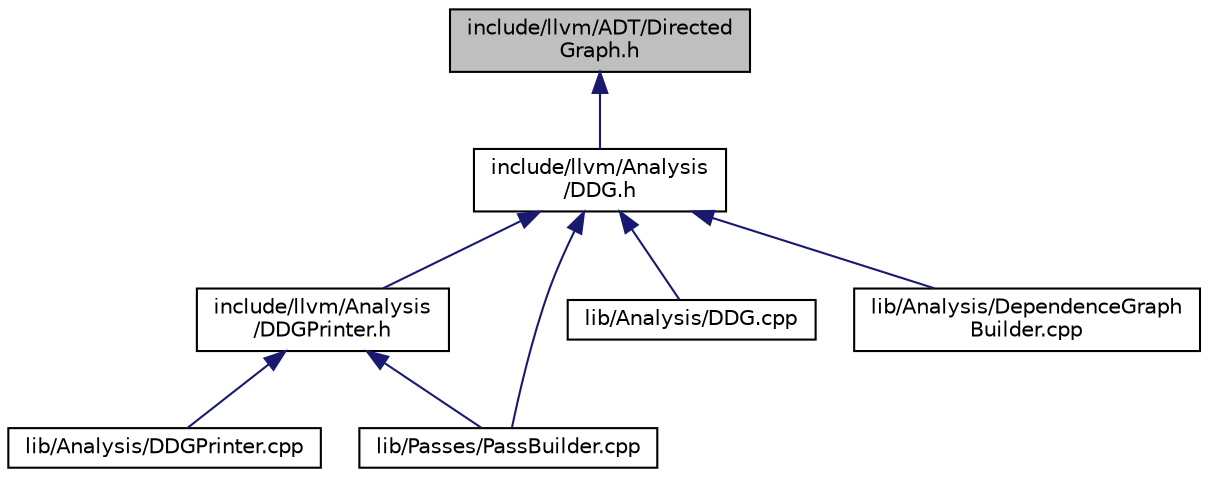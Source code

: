 digraph "include/llvm/ADT/DirectedGraph.h"
{
 // LATEX_PDF_SIZE
  bgcolor="transparent";
  edge [fontname="Helvetica",fontsize="10",labelfontname="Helvetica",labelfontsize="10"];
  node [fontname="Helvetica",fontsize="10",shape=record];
  Node1 [label="include/llvm/ADT/Directed\lGraph.h",height=0.2,width=0.4,color="black", fillcolor="grey75", style="filled", fontcolor="black",tooltip=" "];
  Node1 -> Node2 [dir="back",color="midnightblue",fontsize="10",style="solid",fontname="Helvetica"];
  Node2 [label="include/llvm/Analysis\l/DDG.h",height=0.2,width=0.4,color="black",URL="$DDG_8h.html",tooltip=" "];
  Node2 -> Node3 [dir="back",color="midnightblue",fontsize="10",style="solid",fontname="Helvetica"];
  Node3 [label="include/llvm/Analysis\l/DDGPrinter.h",height=0.2,width=0.4,color="black",URL="$DDGPrinter_8h.html",tooltip=" "];
  Node3 -> Node4 [dir="back",color="midnightblue",fontsize="10",style="solid",fontname="Helvetica"];
  Node4 [label="lib/Analysis/DDGPrinter.cpp",height=0.2,width=0.4,color="black",URL="$DDGPrinter_8cpp.html",tooltip=" "];
  Node3 -> Node5 [dir="back",color="midnightblue",fontsize="10",style="solid",fontname="Helvetica"];
  Node5 [label="lib/Passes/PassBuilder.cpp",height=0.2,width=0.4,color="black",URL="$PassBuilder_8cpp.html",tooltip=" "];
  Node2 -> Node6 [dir="back",color="midnightblue",fontsize="10",style="solid",fontname="Helvetica"];
  Node6 [label="lib/Analysis/DDG.cpp",height=0.2,width=0.4,color="black",URL="$DDG_8cpp.html",tooltip=" "];
  Node2 -> Node7 [dir="back",color="midnightblue",fontsize="10",style="solid",fontname="Helvetica"];
  Node7 [label="lib/Analysis/DependenceGraph\lBuilder.cpp",height=0.2,width=0.4,color="black",URL="$DependenceGraphBuilder_8cpp.html",tooltip=" "];
  Node2 -> Node5 [dir="back",color="midnightblue",fontsize="10",style="solid",fontname="Helvetica"];
}
